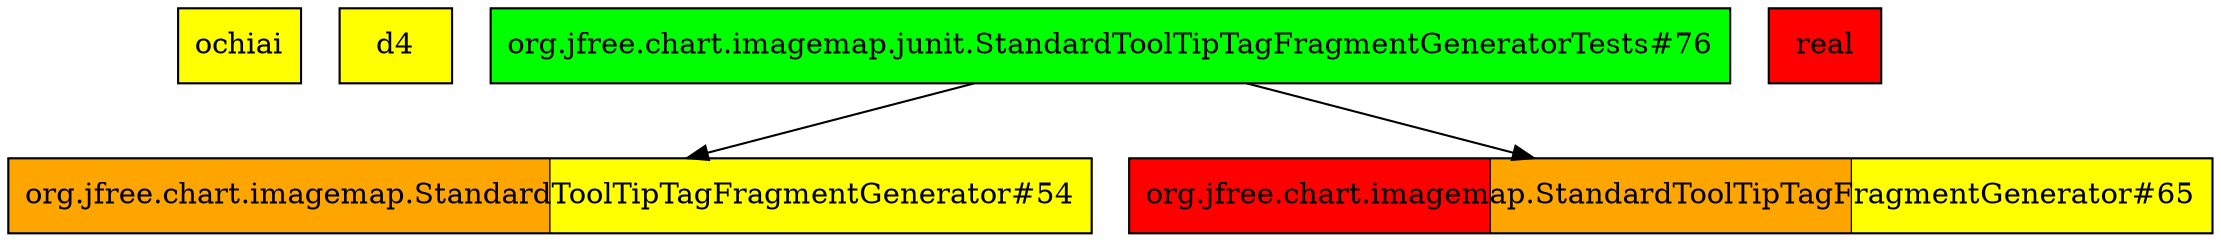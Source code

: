 digraph enhanced {
	"ochiai" [style=striped shape=box fillcolor="yellow"];
	"d4" [style=striped shape=box fillcolor="yellow"];
	"org.jfree.chart.imagemap.StandardToolTipTagFragmentGenerator#54" [style=striped shape=box fillcolor="orange:yellow"];
	"org.jfree.chart.imagemap.StandardToolTipTagFragmentGenerator#65" [style=striped shape=box fillcolor="red:orange:yellow"];
	"real" [style=striped shape=box fillcolor="red"];
	"org.jfree.chart.imagemap.junit.StandardToolTipTagFragmentGeneratorTests#76" [style=striped shape=box fillcolor="green"];
	"org.jfree.chart.imagemap.junit.StandardToolTipTagFragmentGeneratorTests#76" -> "org.jfree.chart.imagemap.StandardToolTipTagFragmentGenerator#65";
	"org.jfree.chart.imagemap.junit.StandardToolTipTagFragmentGeneratorTests#76" -> "org.jfree.chart.imagemap.StandardToolTipTagFragmentGenerator#54";
}
